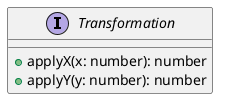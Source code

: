 @startuml
interface Transformation {
    +applyX(x: number): number
    +applyY(y: number): number
}
@enduml
